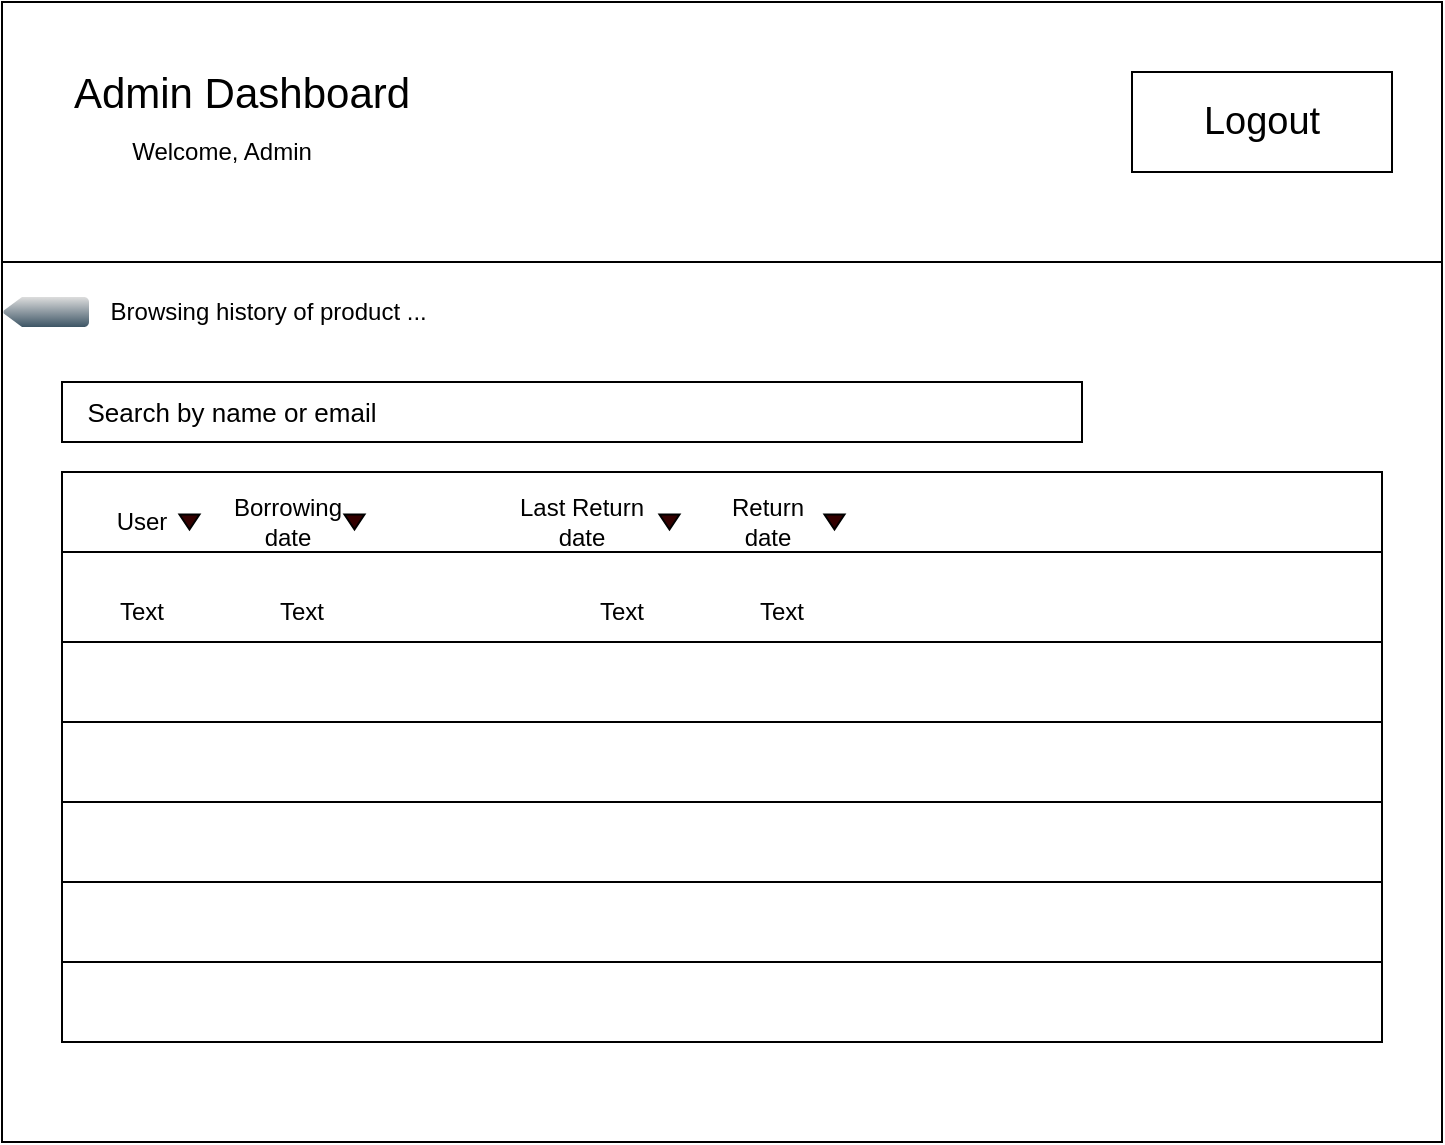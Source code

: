 <mxfile version="28.2.7">
  <diagram name="Page-1" id="Ks1HHYipxOBt9I3BtVGs">
    <mxGraphModel dx="1426" dy="897" grid="1" gridSize="10" guides="1" tooltips="1" connect="1" arrows="1" fold="1" page="1" pageScale="1" pageWidth="850" pageHeight="1100" math="0" shadow="0">
      <root>
        <mxCell id="0" />
        <mxCell id="1" parent="0" />
        <mxCell id="nwL4Nzcs1jAHpflDbJwr-1" value="" style="rounded=0;whiteSpace=wrap;html=1;" vertex="1" parent="1">
          <mxGeometry x="80" y="40" width="720" height="130" as="geometry" />
        </mxCell>
        <mxCell id="nwL4Nzcs1jAHpflDbJwr-2" value="" style="rounded=0;whiteSpace=wrap;html=1;" vertex="1" parent="1">
          <mxGeometry x="645" y="75" width="130" height="50" as="geometry" />
        </mxCell>
        <mxCell id="nwL4Nzcs1jAHpflDbJwr-3" value="&lt;div&gt;&lt;font style=&quot;font-size: 21px;&quot;&gt;Admin Dashboard&lt;/font&gt;&lt;/div&gt;" style="text;html=1;whiteSpace=wrap;strokeColor=none;fillColor=none;align=center;verticalAlign=middle;rounded=0;" vertex="1" parent="1">
          <mxGeometry x="110" y="60" width="180" height="50" as="geometry" />
        </mxCell>
        <mxCell id="nwL4Nzcs1jAHpflDbJwr-4" value="Welcome, Admin" style="text;html=1;whiteSpace=wrap;strokeColor=none;fillColor=none;align=center;verticalAlign=middle;rounded=0;" vertex="1" parent="1">
          <mxGeometry x="120" y="100" width="140" height="30" as="geometry" />
        </mxCell>
        <mxCell id="nwL4Nzcs1jAHpflDbJwr-5" value="&lt;font style=&quot;font-size: 19px;&quot;&gt;Logout&lt;/font&gt;" style="text;html=1;whiteSpace=wrap;strokeColor=none;fillColor=none;align=center;verticalAlign=middle;rounded=0;" vertex="1" parent="1">
          <mxGeometry x="680" y="85" width="60" height="30" as="geometry" />
        </mxCell>
        <mxCell id="nwL4Nzcs1jAHpflDbJwr-7" value="" style="rounded=0;whiteSpace=wrap;html=1;" vertex="1" parent="1">
          <mxGeometry x="80" y="170" width="720" height="440" as="geometry" />
        </mxCell>
        <mxCell id="nwL4Nzcs1jAHpflDbJwr-8" value="Browsing history of product ...&amp;nbsp;" style="text;html=1;whiteSpace=wrap;strokeColor=none;fillColor=none;align=center;verticalAlign=middle;rounded=0;" vertex="1" parent="1">
          <mxGeometry x="100" y="180" width="230" height="30" as="geometry" />
        </mxCell>
        <mxCell id="nwL4Nzcs1jAHpflDbJwr-9" value="" style="rounded=0;whiteSpace=wrap;html=1;" vertex="1" parent="1">
          <mxGeometry x="110" y="230" width="510" height="30" as="geometry" />
        </mxCell>
        <mxCell id="nwL4Nzcs1jAHpflDbJwr-12" value="&lt;font style=&quot;font-size: 13px;&quot;&gt;Search by name or email&lt;/font&gt;" style="text;html=1;whiteSpace=wrap;strokeColor=none;fillColor=none;align=center;verticalAlign=middle;rounded=0;" vertex="1" parent="1">
          <mxGeometry x="100" y="240" width="190" height="10" as="geometry" />
        </mxCell>
        <mxCell id="nwL4Nzcs1jAHpflDbJwr-18" value="" style="rounded=0;whiteSpace=wrap;html=1;" vertex="1" parent="1">
          <mxGeometry x="110" y="280" width="660" height="280" as="geometry" />
        </mxCell>
        <mxCell id="nwL4Nzcs1jAHpflDbJwr-19" value="" style="rounded=0;whiteSpace=wrap;html=1;" vertex="1" parent="1">
          <mxGeometry x="110" y="275" width="660" height="40" as="geometry" />
        </mxCell>
        <mxCell id="nwL4Nzcs1jAHpflDbJwr-20" value="" style="rounded=0;whiteSpace=wrap;html=1;" vertex="1" parent="1">
          <mxGeometry x="110" y="360" width="660" height="40" as="geometry" />
        </mxCell>
        <mxCell id="nwL4Nzcs1jAHpflDbJwr-21" value="" style="rounded=0;whiteSpace=wrap;html=1;" vertex="1" parent="1">
          <mxGeometry x="110" y="440" width="660" height="40" as="geometry" />
        </mxCell>
        <mxCell id="nwL4Nzcs1jAHpflDbJwr-23" value="" style="rounded=0;whiteSpace=wrap;html=1;" vertex="1" parent="1">
          <mxGeometry x="110" y="520" width="660" height="40" as="geometry" />
        </mxCell>
        <mxCell id="nwL4Nzcs1jAHpflDbJwr-26" value="User" style="text;html=1;whiteSpace=wrap;strokeColor=none;fillColor=none;align=center;verticalAlign=middle;rounded=0;" vertex="1" parent="1">
          <mxGeometry x="120" y="285" width="60" height="30" as="geometry" />
        </mxCell>
        <mxCell id="nwL4Nzcs1jAHpflDbJwr-29" value="Last Return date" style="text;html=1;whiteSpace=wrap;strokeColor=none;fillColor=none;align=center;verticalAlign=middle;rounded=0;" vertex="1" parent="1">
          <mxGeometry x="330" y="285" width="80" height="30" as="geometry" />
        </mxCell>
        <mxCell id="nwL4Nzcs1jAHpflDbJwr-30" value="Return date" style="text;html=1;whiteSpace=wrap;strokeColor=none;fillColor=none;align=center;verticalAlign=middle;rounded=0;" vertex="1" parent="1">
          <mxGeometry x="432.5" y="285" width="60" height="30" as="geometry" />
        </mxCell>
        <mxCell id="nwL4Nzcs1jAHpflDbJwr-36" value="Text" style="text;html=1;whiteSpace=wrap;strokeColor=none;fillColor=none;align=center;verticalAlign=middle;rounded=0;" vertex="1" parent="1">
          <mxGeometry x="120" y="330" width="60" height="30" as="geometry" />
        </mxCell>
        <mxCell id="nwL4Nzcs1jAHpflDbJwr-37" value="Text" style="text;html=1;whiteSpace=wrap;strokeColor=none;fillColor=none;align=center;verticalAlign=middle;rounded=0;" vertex="1" parent="1">
          <mxGeometry x="200" y="330" width="60" height="30" as="geometry" />
        </mxCell>
        <mxCell id="nwL4Nzcs1jAHpflDbJwr-38" value="Text" style="text;html=1;whiteSpace=wrap;strokeColor=none;fillColor=none;align=center;verticalAlign=middle;rounded=0;" vertex="1" parent="1">
          <mxGeometry x="360" y="330" width="60" height="30" as="geometry" />
        </mxCell>
        <mxCell id="nwL4Nzcs1jAHpflDbJwr-39" value="Text" style="text;html=1;whiteSpace=wrap;strokeColor=none;fillColor=none;align=center;verticalAlign=middle;rounded=0;" vertex="1" parent="1">
          <mxGeometry x="440" y="330" width="60" height="30" as="geometry" />
        </mxCell>
        <mxCell id="nwL4Nzcs1jAHpflDbJwr-50" value="" style="triangle;whiteSpace=wrap;html=1;rotation=90;fillColor=#330000;" vertex="1" parent="1">
          <mxGeometry x="170" y="295" width="7.5" height="10" as="geometry" />
        </mxCell>
        <mxCell id="nwL4Nzcs1jAHpflDbJwr-54" value="" style="triangle;whiteSpace=wrap;html=1;rotation=90;fillColor=#330000;" vertex="1" parent="1">
          <mxGeometry x="252.5" y="295" width="7.5" height="10" as="geometry" />
        </mxCell>
        <mxCell id="nwL4Nzcs1jAHpflDbJwr-55" value="" style="triangle;whiteSpace=wrap;html=1;rotation=90;fillColor=#330000;" vertex="1" parent="1">
          <mxGeometry x="410" y="295" width="7.5" height="10" as="geometry" />
        </mxCell>
        <mxCell id="nwL4Nzcs1jAHpflDbJwr-56" value="" style="triangle;whiteSpace=wrap;html=1;rotation=90;fillColor=#330000;" vertex="1" parent="1">
          <mxGeometry x="492.5" y="295" width="7.5" height="10" as="geometry" />
        </mxCell>
        <mxCell id="nwL4Nzcs1jAHpflDbJwr-61" value="Borrowing date" style="text;html=1;whiteSpace=wrap;strokeColor=none;fillColor=none;align=center;verticalAlign=middle;rounded=0;" vertex="1" parent="1">
          <mxGeometry x="192.5" y="285" width="60" height="30" as="geometry" />
        </mxCell>
        <mxCell id="nwL4Nzcs1jAHpflDbJwr-63" value="&lt;div&gt;&lt;br&gt;&lt;/div&gt;&lt;div&gt;&lt;br&gt;&lt;/div&gt;" style="strokeWidth=1;html=1;shadow=0;dashed=0;shape=mxgraph.ios.iButtonBack;strokeColor=#444444;fontColor=#ffffff;buttonText=;fontSize=8;fillColor=#dddddd;fillColor2=#3D5565;spacingLeft=10;whiteSpace=wrap;align=center;sketch=0;" vertex="1" parent="1">
          <mxGeometry x="80" y="187.5" width="43.5" height="15" as="geometry" />
        </mxCell>
      </root>
    </mxGraphModel>
  </diagram>
</mxfile>
